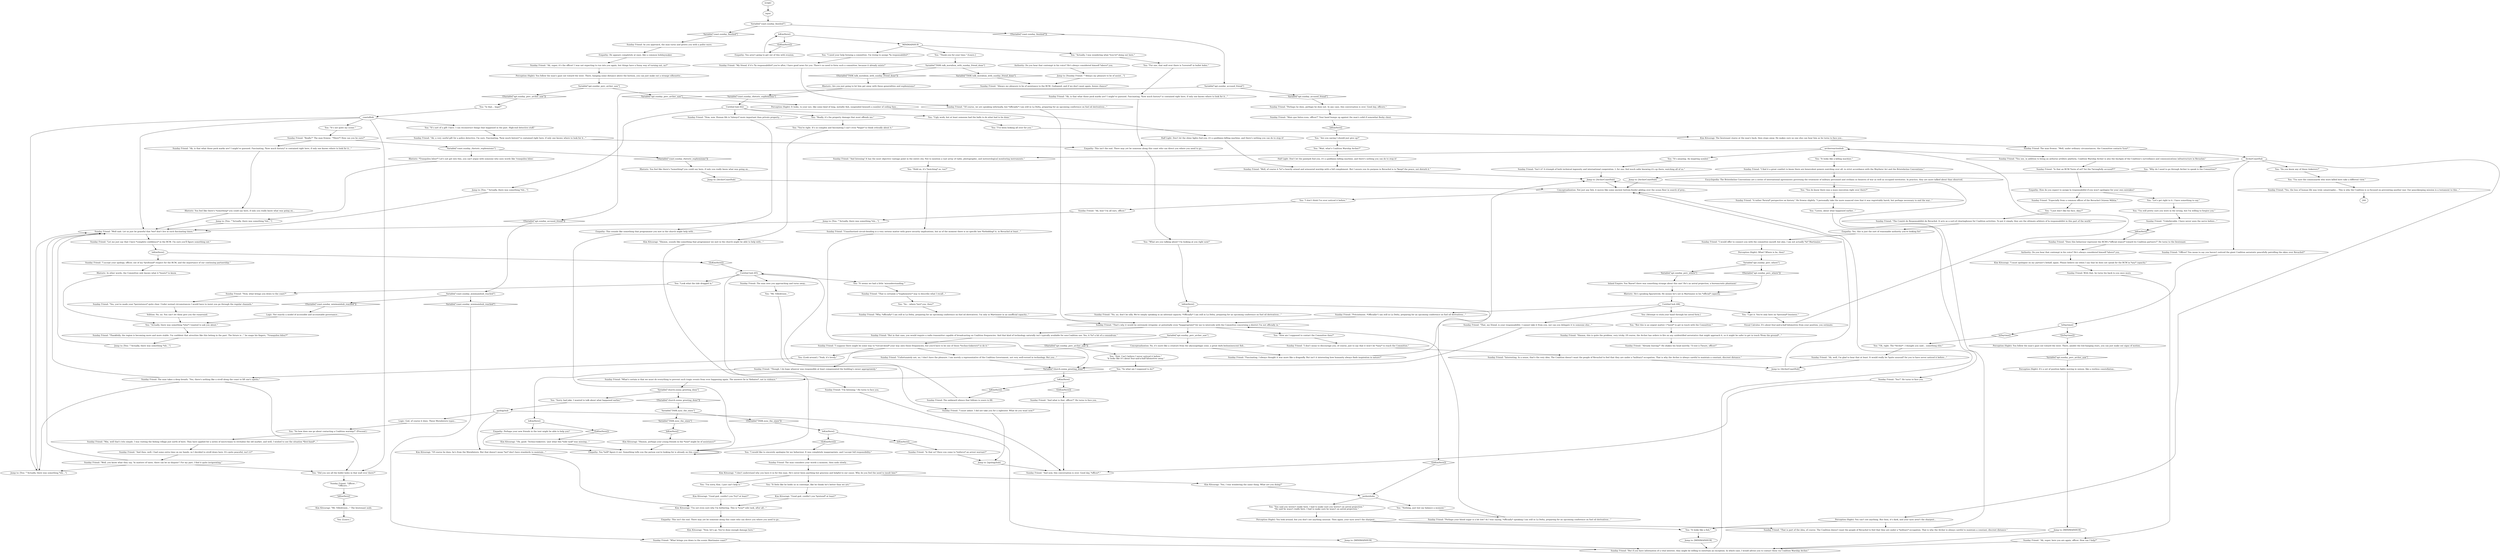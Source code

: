 # WESTCOAST / SUNDAY FRIEND
# PART OF THE MORALIST DREAM QUEST. You come across the Sunday friend enjoying the historical scenery. You also have the chance to apologise if you accused him earlier.
# ==================================================
digraph G {
	  0 [label="START"];
	  1 [label="input"];
	  2 [label="Untitled hub (05)"];
	  3 [label="Kim Kitsuragi: \"Now, let's go. You've done enough damage here.\""];
	  4 [label="You: \"I need your help forming a committee. I'm trying to assign *la responsabilité*.\""];
	  5 [label="You: \"I got it. You're only here on *personal* business.\""];
	  6 [label="Volition: No, no. You can't let them give you the runaround."];
	  7 [label="Variable[\"apt.sunday_perc_archer_saw\"]"];
	  8 [label="Variable[\"apt.sunday_perc_archer_saw\"]", shape=diamond];
	  9 [label="!(Variable[\"apt.sunday_perc_archer_saw\"])", shape=diamond];
	  10 [label="You: \"It's not quite my scene.\""];
	  11 [label="You: \"Did you see all the bullet holes in that wall over there?\""];
	  12 [label="Sunday Friend: The man takes a deep breath. \"Yes, there's nothing like a stroll along the coast to lift one's spirits.\""];
	  13 [label="Encyclopedia: The Bristelmüne Conventions are a series of international agreements governing the treatment of military personnel and civilians in theatres of war as well as occupied territories. In practice, they are more talked about than observed."];
	  14 [label="Sunday Friend: \"Unbelievable. I have never seen the nerve before...\""];
	  15 [label="Sunday Friend: \"Does this behaviour represent the RCM's *official stance* toward its Coalition partners?\" He turns to the lieutenant."];
	  16 [label="Sunday Friend: \"That is certainly a *euphemistic* way to describe what I recall...\""];
	  17 [label="Kim Kitsuragi: \"I must apologise on my partner's behalf, again. Please believe me when I say that he does not speak for the RCM in *any* capacity.\""];
	  18 [label="Empathy: He appears completely at ease, like a common holidaymaker."];
	  19 [label="Inland Empire: You *knew* there was something strange about this one! He's an astral projection, a bureaucratic phantasm!"];
	  20 [label="Untitled hub (08)"];
	  21 [label="Sunday Friend: \"Why, *officially* I am still in La Delta, preparing for an upcoming conference on fuel oil derivatives. I'm only in Martinaise in an unofficial capacity...\""];
	  22 [label="You: \"You said you weren't really here. I had to make sure you weren't an astral projection.\"\n\"He said he wasn't really here. I had to make sure he wasn't an astral projection.\""];
	  23 [label="Sunday Friend: \"Ah, well, I'm glad to hear that at least. It would really be *quite unusual* for you to have never noticed it before...\""];
	  24 [label="Jump to: [ArcherCoastHub]"];
	  25 [label="Sunday Friend: \"Ah, is that what those pock marks are? I might've guessed. Fascinating, *how much history* is contained right here, if only one knows where to look for it...\""];
	  26 [label="You: \"Ugly work, but at least someone had the balls to do what had to be done.\""];
	  27 [label="Rhetoric: You feel like there's *something* you could say here, if only you really knew what was going on..."];
	  28 [label="Variable[\"apt.sunday_accused_friend\"]"];
	  29 [label="Variable[\"apt.sunday_accused_friend\"]", shape=diamond];
	  30 [label="!(Variable[\"apt.sunday_accused_friend\"])", shape=diamond];
	  31 [label="Sunday Friend: The man considers your words a moment, then nods slowly..."];
	  32 [label="Sunday Friend: \"My friend, if it's *la responsabilité* you're after, I have good news for you: There's no need to form such a committee, because it already exists!\""];
	  33 [label="Variable[\"apt.sunday_perc_where\"]"];
	  34 [label="Variable[\"apt.sunday_perc_where\"]", shape=diamond];
	  35 [label="!(Variable[\"apt.sunday_perc_where\"])", shape=diamond];
	  36 [label="IsKimHere()"];
	  37 [label="IsKimHere()", shape=diamond];
	  38 [label="!(IsKimHere())", shape=diamond];
	  39 [label="Variable[\"coast.sunday_minimainhub_reached\"]"];
	  40 [label="Variable[\"coast.sunday_minimainhub_reached\"]", shape=diamond];
	  41 [label="!(Variable[\"coast.sunday_minimainhub_reached\"])", shape=diamond];
	  42 [label="Rhetoric: He's speaking figuratively. He means he's not in Martinaise in his *official* capacity."];
	  43 [label="You: \"Why do I need to go through Archer to speak to the Committee?\""];
	  44 [label="Perception (Sight): You follow the man's gaze out toward the west. There, amidst the low-hanging stars, you can just make out signs of motion..."];
	  45 [label="archerreactionhub"];
	  46 [label="You: \"It's amazing. An inspiring symbol.\""];
	  47 [label="Rhetoric: You feel like there's *something* you could say here, if only you really knew what was going on..."];
	  48 [label="Untitled hub (02)"];
	  49 [label="Empathy: This isn't the end. There may yet be someone along this coast who can direct you where you need to go..."];
	  50 [label="You: \"Look what the tide dragged in.\""];
	  51 [label="Sunday Friend: \"Yes?\" He turns to face you."];
	  52 [label="Perception (Sight): What? Where is he, then?"];
	  53 [label="You: (Attempt to stick your hand through his astral form.)"];
	  54 [label="Sunday Friend: \"That's why it would be extremely irregular, or potentially even *inappropriate* for me to intercede with the Committee concerning a district I'm not officially in.\""];
	  55 [label="jardorehubs"];
	  56 [label="You: \"It looks like a killing machine.\""];
	  57 [label="Sunday Friend: \"I suppose there might be some way to *circuit-bend* your way onto those frequencies, but you'd have to be one of those *techno-tinkerers* to do it.\""];
	  58 [label="You: \"Really, it's the property damage that most offends me.\""];
	  59 [label="IsKimHere()"];
	  60 [label="IsKimHere()", shape=diamond];
	  61 [label="!(IsKimHere())", shape=diamond];
	  62 [label="Sunday Friend: \"Ah, super, it's the officer! I was not expecting to run into you again, but things have a funny way of turning out, no?\""];
	  63 [label="You: \"Actually, I was wondering what *you're* doing out here.\""];
	  64 [label="You: \"Nothing, just lost my balance a moment.\""];
	  65 [label="Sunday Friend: \"Isn't it? A triumph of both technical ingenuity and international cooperation. I, for one, feel much safer knowing it's up there, watching all of us.\""];
	  66 [label="Variable[\"TASK.talk_moralism_with_sunday_friend_done\"]"];
	  67 [label="Variable[\"TASK.talk_moralism_with_sunday_friend_done\"]", shape=diamond];
	  68 [label="!(Variable[\"TASK.talk_moralism_with_sunday_friend_done\"])", shape=diamond];
	  69 [label="Sunday Friend: \"Always my pleasure to be of assistance to the RCM. Godspeed, and if we don't meet again, bonne chance!\""];
	  70 [label="Sunday Friend: \"Ah, a very useful gift for a police detective, I'm sure. Fascinating, *how much history* is contained right here, if only one knows where to look for it...\""];
	  71 [label="Kim Kitsuragi: \"Hmmm, perhaps your young friends in the *tent* might be of assistance?\""];
	  72 [label="Kim Kitsuragi: \"Mr. Villedrouin...\" The lieutenant nods."];
	  73 [label="Sunday Friend: \"I must admit. I did not take you for a sightseer. What do you want now?\""];
	  74 [label="Authority: Do you hear that contempt in his voice? He's always considered himself *above* you."];
	  75 [label="You: \"I'm sorry, Kim. I just can't help it.\""];
	  76 [label="Kim Kitsuragi: \"Good god, couldn't you *try* at least?\""];
	  77 [label="Kim Kitsuragi: \"I'm not even sure why I'm bothering. This is *your* side task, after all...\""];
	  78 [label="Empathy: Yes, this is just the sort of reasonable authority you're looking for!"];
	  79 [label="Sunday Friend: \"I would offer to connect you with the committee myself, but alas, I am not actually *in* Martinaise.\""];
	  80 [label="Perception (Sight): It looks, to your eye, like some kind of long, metallic fish, suspended beneath a number of ceiling fans..."];
	  81 [label="Jump to: [ArcherCoastHub]"];
	  82 [label="Sunday Friend: \"And then, well, I had some extra time on my hands, so I decided to stroll down here. It's quite peaceful, isn't it?\""];
	  83 [label="Variable[\"coast.sunday_finished\"]"];
	  84 [label="Variable[\"coast.sunday_finished\"]", shape=diamond];
	  85 [label="!(Variable[\"coast.sunday_finished\"])", shape=diamond];
	  86 [label="You: \"It feels like he holds us in contempt, like he thinks he's better than we are.\""];
	  87 [label="You: \"Thank you for your time.\" [Leave.]"];
	  88 [label="Sunday Friend: \"Perhaps your blood sugar is a bit low? As I was saying, *officially* speaking I am still in La Delta, preparing for an upcoming conference on fuel oil derivatives...\""];
	  89 [label="IsDaytime()"];
	  90 [label="IsDaytime()", shape=diamond];
	  91 [label="!(IsDaytime())", shape=diamond];
	  92 [label="Perception (Sight): It's a set of position lights moving in unison, like a restless constellation..."];
	  93 [label="Sunday Friend: \"Yes, the loss of human life was truly catastrophic... This is why the Coalition is so focused on preventing another war. Our peacekeeping mission is a testament to this...\""];
	  94 [label="Variable[\"TASK.sync_the_sines\"]"];
	  95 [label="Variable[\"TASK.sync_the_sines\"]", shape=diamond];
	  96 [label="!(Variable[\"TASK.sync_the_sines\"])", shape=diamond];
	  97 [label="Empathy: How do you expect to assign la responsabilité if you won't apologise for your own mistakes?"];
	  98 [label="Authority: Do you hear that contempt in his voice? He's always considered himself *above* you."];
	  99 [label="You: \"I just don't like his face, okay?\""];
	  100 [label="Kim Kitsuragi: \"Yes, I was wondering the same thing. What are you doing?\""];
	  101 [label="You: \"Are you saying I should just give up?\""];
	  102 [label="Variable[\"apt.sunday_perc_archer_saw\"]"];
	  103 [label="Variable[\"apt.sunday_perc_archer_saw\"]", shape=diamond];
	  104 [label="!(Variable[\"apt.sunday_perc_archer_saw\"])", shape=diamond];
	  105 [label="Conceptualization: No, it's more like a creature from the abyssopelagic zone, a great dark bioluminescent fish..."];
	  106 [label="Jump to: [MINIMAINHUB]"];
	  107 [label="IsKimHere()"];
	  108 [label="IsKimHere()", shape=diamond];
	  109 [label="!(IsKimHere())", shape=diamond];
	  110 [label="Sunday Friend: \"I accept your apology, officer, out of my *profound* respect for the RCM, and the importance of our continuing partnership.\""];
	  111 [label="Kim Kitsuragi: \"I don't understand why you have it in for this man. He's never been anything but gracious and helpful to our cause. Why do you feel the need to insult him?\""];
	  112 [label="Sunday Friend: The man frowns. \"Well, under ordinary circumstances, the Committee contacts *you*.\""];
	  113 [label="Sunday Friend: \"I don't mean to discourage you, of course, just to say that it won't be *easy* to reach the Committee.\""];
	  114 [label="You: \"Wait, what's Coalition Warship Archer?\""];
	  115 [label="Sunday Friend: \"Officer? You mean to say you haven't noticed the giant Coalition aerostatic peacefully patrolling the skies over Revachol?\""];
	  116 [label="Half Light: Don't let the paintjob fool you, it's a goddamn killing machine, and there's nothing you can do to stop it!"];
	  117 [label="You: \"I don't think I've ever noticed it before.\""];
	  118 [label="Sunday Friend: \"That is part of the idea, of course. The Coalition doesn't want the people of Revachol to feel that they are under a *military* occupation. That is why the Archer is always careful to maintain a constant, discreet distance.\""];
	  119 [label="You: \"So what am I supposed to do?\""];
	  120 [label="Sunday Friend: \"Though, I do hope whoever was responsible at least compensated the building's owner appropriately.\""];
	  121 [label="Empathy: This sounds like something that programmer you met in the church might help with..."];
	  122 [label="Sunday Friend: \"And what is that, officer?\" He turns to face you."];
	  123 [label="You: \"I'm still pretty sure you were in the wrong, but I'm willing to forgive you.\""];
	  124 [label="Jump to: [MINIMAINHUB]"];
	  125 [label="Sunday Friend: \"Yes, you've made your *persistence* quite clear. Under normal circumstances I would have to insist you go through the regular channels.\""];
	  126 [label="Sunday Friend: \"Hmmm, this is quite the problem, very tricky. Of course, the Archer has orders to fire on any unidentified aerostatics that might approach it, so it might be safer to get in touch *from the ground*...\""];
	  127 [label="Sunday Friend: \"Mm, well that's très simple. I was visiting the fishing village just north of here. They have applied for a series of micro-loans to revitalise the old market, and well, I wished to see the situation *first-hand*...\""];
	  128 [label="You: \"For one, that wall over there is *covered* in bullet holes.\""];
	  129 [label="Sunday Friend: \"Ah, is that what those pock marks are? I might've guessed. Fascinating, *how much history* is contained right here, if only one knows where to look for it...\""];
	  130 [label="Sunday Friend: \"Officer...\"\n\"Officers...\""];
	  131 [label="You: \"Mr. Villedrouin...\""];
	  132 [label="You: \"It seems we had a little 'misunderstanding.'\""];
	  133 [label="Kim Kitsuragi: \"Of course he does, he's from the Moralintern. But that doesn't mean *we* don't have standards to maintain...\""];
	  134 [label="Kim Kitsuragi: \"Good god, couldn't you *pretend* at least?\""];
	  135 [label="Sunday Friend: \"The Comité de Responsabilité de Revachol. It acts as a sort-of clearinghouse for Coalition activities. To put it simply, they are the ultimate arbiters of la responsabilité in this part of the world.\""];
	  136 [label="You: \"So how does one go about contacting a Coalition warship?\" (Proceed.)"];
	  137 [label="Perception (Sight): You can't see anything. But then, it's dark, and your eyes aren't the sharpest..."];
	  138 [label="You: \"Huh. Can't believe I never noticed it before.\"\n\"It looks like it's about four-and-a-half kilometres away.\""];
	  139 [label="Sunday Friend: \"You see, in addition to being an airborne artillery platform, Coalition Warship Archer is also the linchpin of the Coalition's surveillance and communications infrastructure in Revachol.\""];
	  140 [label="Jump to: [ArcherCoastHub]"];
	  141 [label="You: \"You do know there was a mass execution right over there?\""];
	  142 [label="Jump to: [You: \"\"Actually, there was something *els...\"]"];
	  143 [label="Jump to: [You: \"\"Actually, there was something *els...\"]"];
	  144 [label="Variable[\"church.soona_greeting_done\"]"];
	  145 [label="Variable[\"church.soona_greeting_done\"]", shape=diamond];
	  146 [label="!(Variable[\"church.soona_greeting_done\"])", shape=diamond];
	  147 [label="You: \"Sorry, bad joke. I wanted to talk about what happened earlier.\""];
	  148 [label="You: \"Let's get right to it. I have something to say.\""];
	  149 [label="Sunday Friend: \"Especially from a common officer of the Revachol Citizens Militia.\""];
	  150 [label="Empathy: You aren't going to get out of this with evasion."];
	  151 [label="You: \"So... where *are* you, then?\""];
	  152 [label="Sunday Friend: \"Précisément. *Officially* I am still in La Delta, preparing for an upcoming conference on fuel oil derivatives...\""];
	  153 [label="Visual Calculus: It's about four-and-a-half kilometres from your position, you estimate."];
	  154 [label="Sunday Friend: \"Well, of course it *is* a heavily armed and armoured warship with a full complement. But I assure you its purpose in Revachol is to *keep* the peace, not disturb it.\""];
	  155 [label="Sunday Friend: \"I find it a great comfort to know there are benevolent powers watching over all, in strict accordance with the Wayfarer Act and the Bristelmüne Conventions.\""];
	  156 [label="You: \"Hold on, it's *watching* us, too?\""];
	  157 [label="You: \"Do you know any of these tinkerers?\""];
	  158 [label="You: (Look around.) \"Yeah, it's lovely.\""];
	  159 [label="You: \"It's sort of a gift I have. I can reconstruct things that happened in the past. High-end detective stuff.\""];
	  160 [label="Variable[\"coast.sunday_rhetoric_euphemisms\"]"];
	  161 [label="Variable[\"coast.sunday_rhetoric_euphemisms\"]", shape=diamond];
	  162 [label="!(Variable[\"coast.sunday_rhetoric_euphemisms\"])", shape=diamond];
	  163 [label="Rhetoric: *Tranquilou bilou*? Let's not get into this, you can't argue with someone who uses words like 'tranquilou bilou'."];
	  164 [label="Jump to: [You: \"\"Actually, there was something *els...\"]"];
	  165 [label="Sunday Friend: \"Let me just say that I have *complete confidence* in the RCM. I'm sure you'll figure something out.\""];
	  166 [label="Empathy: You *will* figure it out. Something tells you the person you're looking for is already on this coast..."];
	  167 [label="You: \"I would like to sincerely apologise for my behaviour. It was completely inappropriate, and I accept full responsibility.\""];
	  168 [label="Logic: God, of course it does. These Moralintern types..."];
	  169 [label="Sunday Friend: \"Of course, we are speaking informally, but *officially* I am still in La Delta, preparing for an upcoming conference on fuel oil derivatives...\""];
	  170 [label="IsKimHere()"];
	  171 [label="IsKimHere()", shape=diamond];
	  172 [label="!(IsKimHere())", shape=diamond];
	  173 [label="Sunday Friend: \"No, no, don't be silly. We're simply speaking in an informal capacity. *Officially* I am still in La Delta, preparing for an upcoming conference on fuel oil derivatives...\""];
	  174 [label="Perception (Sight): You look around, but you don't see anything unusual. Then again, your eyes aren't the sharpest..."];
	  175 [label="You: \"Is that... legal?\""];
	  176 [label="Sunday Friend: \"Unfortunately not, no, I don't have the pleasure. I am merely a representative of the Coalition Government, not very well-versed in technology. But you...\""];
	  177 [label="You: \"I'm sure the communards who were killed here take a different view.\""];
	  178 [label="Sunday Friend: \"Now, now. Human life is *always* more important than private property...\""];
	  179 [label="You: \"You're right. It's so complex and fascinating I can't even *begin* to think critically about it.\""];
	  180 [label="Jump to: [You: \"\"Actually, there was something *els...\"]"];
	  181 [label="Jump to: [ArcherCoastHub]"];
	  182 [label="Sunday Friend: \"Is that an RCM *term of art* for the *wrongfully accused*?\""];
	  183 [label="Sunday Friend: \"Now, what brings you down to the coast?\""];
	  184 [label="Rhetoric: In other words, the Committee only knows what it *wants* to know."];
	  185 [label="ArcherCoastHub"];
	  186 [label="Conceptualization: Not just any fish, it moves like some ancient bottom-feeder gliding over the ocean floor in search of prey..."];
	  187 [label="Half Light: Don't let the shiny lights fool you, it's a goddamn killing machine, and there's nothing you can do to stop it!"];
	  188 [label="Sunday Friend: \"Fascinating. I always thought it was more like a dragonfly. But isn't it interesting how humanity always finds inspiration in nature?\""];
	  189 [label="Jump to: [MINIMAINHUB]"];
	  190 [label="Jump to: [You: \"\"Actually, there was something *els...\"]"];
	  191 [label="IsKimHere()"];
	  192 [label="IsKimHere()", shape=diamond];
	  193 [label="!(IsKimHere())", shape=diamond];
	  194 [label="Empathy: Perhaps your new friends in the tent might be able to help you?"];
	  195 [label="Kim Kitsuragi: \"Oh, good: 'Techno-tinkerers.' Just what this *side task* was missing...\""];
	  196 [label="Sunday Friend: \"Is that so? Have you come to *enforce* an arrest warrant?\""];
	  197 [label="Kim Kitsuragi: The lieutenant stares at the man's back, then steps away. He makes sure no one else can hear him as he turns to face you..."];
	  198 [label="Sunday Friend: \"Ah, super, here you are again, officer. How can I help?\""];
	  199 [label="Sunday Friend: \"What brings you down to the scenic Martinaise coast?\""];
	  200 [label="Perception (Sight): You follow the man's gaze out toward the west. There, hanging some distance above the horison, you can just make out a strange silhouette..."];
	  201 [label="You: \"Oh, right. The *Archer*. I thought you said... something else.\""];
	  202 [label="You: \"It looks like a fish.\""];
	  203 [label="Sunday Friend: \"And listening! It has the most objective vantage point in the entire city. Not to mention a vast array of radio, photographic, and meteorological monitoring instruments.\""];
	  204 [label="Sunday Friend: \"Unauthorised circuit-bending is a very serious matter with grave security implications, but as of the moment there is no specific law *forbidding* it, in Revachol at least...\""];
	  205 [label="coastalhub"];
	  206 [label="Sunday Friend: \"Well, you know what they say, 'In matters of taste, there can be no dispute'! For my part, I find it quite invigorating.\""];
	  207 [label="Sunday Friend: \"Really?\" The man frowns. \"*Here*? How can you be sure?\""];
	  208 [label="Sunday Friend: \"A rather *brutal* perspective on history.\" He frowns slightly. \"I personally take the more nuanced view that it was regrettably harsh, but perhaps necessary to end the war...\""];
	  209 [label="You: \"I've been looking all over for you.\""];
	  210 [label="Sunday Friend: \"I'm listening.\" He turns to face you."];
	  211 [label="apologyhub"];
	  212 [label="Sunday Friend: \"And now, this conversation is over. Good day, *officer*.\""];
	  213 [label="You: \"What are you talking about? I'm looking at you right now!\""];
	  214 [label="Sunday Friend: \"That, my friend, is your responsabilité. I cannot take it from you, nor can you delegate it to someone else...\""];
	  215 [label="Sunday Friend: \"What's certain is that we must do everything to prevent such tragic events from ever happening again. The answers lie in *debates*, not in violence.\""];
	  216 [label="You: \"Listen, about what happened earlier...\""];
	  217 [label="Jump to: [apologyhub]"];
	  218 [label="IsKimHere()"];
	  219 [label="IsKimHere()", shape=diamond];
	  220 [label="!(IsKimHere())", shape=diamond];
	  221 [label="MINIMAINHUB"];
	  222 [label="Sunday Friend: \"But if you have information of a vital interest, they might be willing to entertain an exception. In which case, I would advise you to contact them via Coalition Warship Archer.\""];
	  223 [label="You: \"Actually, there was something *else* I wanted to ask you about.\""];
	  224 [label="Sunday Friend: \"Well said. Let us just be grateful that *we* don't live in such fascinating times.\""];
	  225 [label="Kim Kitsuragi: \"Hmmm, sounds like something that programmer we met in the church might be able to help with...\""];
	  226 [label="Sunday Friend: The awkward silence that follows is yours to fill."];
	  227 [label="You: [Leave.]"];
	  228 [label="Sunday Friend: The man sees you approaching and turns away..."];
	  229 [label="Sunday Friend: \"Perhaps he does, perhaps he does not. In any case, this conversation is over. Good day, officers.\""];
	  230 [label="Sunday Friend: With that, he turns his back to you once more."];
	  231 [label="Sunday Friend: \"Mais que faites-vous, officer?\" Your hand bumps up against the man's solid if somewhat fleshy chest."];
	  232 [label="You: \"But this is an urgent matter. I *need* to get in touch with the Committee.\""];
	  233 [label="You: \"How am I supposed to contact the Committee then?\""];
	  234 [label="Sunday Friend: \"But in that case, you would require a radio transmitter capable of broadcasting on Coalition frequencies. And that kind of technology naturally isn't typically available for non-Coalition use. Yes, it *is* a bit of a conundrum.\""];
	  235 [label="Sunday Friend: \"Already leaving?\" He shakes his head merrily. \"À tout à l'heure, officer!\""];
	  236 [label="Rhetoric: Are you just going to let him get away with these generalities and euphemisms?"];
	  237 [label="Empathy: This isn't the end. There may yet be someone along this coast who can direct you where you need to go..."];
	  238 [label="Jump to: [Sunday Friend: \"\"Always my pleasure to be of assist...\"]"];
	  239 [label="Sunday Friend: As you approach, the man turns and greets you with a polite wave."];
	  240 [label="Logic: Not exactly a model of accessible and accountable governance..."];
	  241 [label="Sunday Friend: \"Interesting. In a sense, that's the very idea. The Coalition doesn't want the people of Revachol to feel that they are under a *military* occupation. That is why the Archer is always careful to maintain a constant, discreet distance.\""];
	  242 [label="Sunday Friend: \"Ah, bon? I'm all ears, officer.\""];
	  243 [label="Sunday Friend: \"Thankfully, the region is becoming more and more stable. I'm confident that atrocities like this belong in the past. The future is...\" he snaps his fingers, \"*tranquilou bilou!*\""];
	  0 -> 1
	  1 -> 83
	  2 -> 210
	  2 -> 228
	  2 -> 132
	  2 -> 50
	  4 -> 32
	  5 -> 153
	  6 -> 223
	  7 -> 8
	  7 -> 9
	  8 -> 80
	  9 -> 175
	  10 -> 207
	  11 -> 130
	  12 -> 224
	  12 -> 11
	  12 -> 142
	  13 -> 141
	  14 -> 219
	  15 -> 74
	  16 -> 151
	  17 -> 230
	  18 -> 62
	  19 -> 42
	  20 -> 152
	  20 -> 5
	  20 -> 53
	  20 -> 214
	  21 -> 54
	  22 -> 174
	  23 -> 81
	  24 -> 186
	  25 -> 237
	  26 -> 209
	  27 -> 224
	  28 -> 29
	  28 -> 30
	  29 -> 229
	  30 -> 39
	  31 -> 111
	  32 -> 169
	  33 -> 34
	  33 -> 35
	  34 -> 19
	  35 -> 42
	  36 -> 37
	  36 -> 38
	  37 -> 226
	  38 -> 122
	  39 -> 40
	  39 -> 41
	  40 -> 199
	  41 -> 240
	  42 -> 20
	  43 -> 140
	  44 -> 103
	  45 -> 56
	  45 -> 203
	  45 -> 139
	  45 -> 46
	  46 -> 65
	  47 -> 181
	  48 -> 180
	  48 -> 178
	  48 -> 26
	  48 -> 58
	  49 -> 3
	  50 -> 183
	  51 -> 212
	  52 -> 33
	  53 -> 232
	  54 -> 233
	  54 -> 234
	  54 -> 102
	  55 -> 64
	  55 -> 22
	  56 -> 155
	  57 -> 176
	  57 -> 120
	  57 -> 158
	  58 -> 179
	  59 -> 60
	  59 -> 61
	  60 -> 196
	  61 -> 167
	  62 -> 200
	  63 -> 128
	  64 -> 88
	  65 -> 24
	  66 -> 67
	  66 -> 68
	  67 -> 69
	  68 -> 236
	  70 -> 237
	  71 -> 166
	  72 -> 227
	  73 -> 217
	  74 -> 17
	  75 -> 76
	  76 -> 77
	  77 -> 49
	  78 -> 79
	  79 -> 52
	  80 -> 187
	  81 -> 186
	  82 -> 206
	  83 -> 84
	  83 -> 85
	  84 -> 239
	  85 -> 28
	  86 -> 134
	  87 -> 66
	  88 -> 54
	  89 -> 90
	  89 -> 91
	  90 -> 201
	  91 -> 44
	  92 -> 106
	  93 -> 244
	  94 -> 96
	  94 -> 95
	  95 -> 192
	  96 -> 59
	  97 -> 148
	  97 -> 149
	  98 -> 238
	  99 -> 135
	  100 -> 55
	  101 -> 114
	  102 -> 104
	  102 -> 105
	  103 -> 92
	  104 -> 138
	  105 -> 188
	  106 -> 222
	  107 -> 109
	  107 -> 110
	  108 -> 72
	  109 -> 2
	  110 -> 184
	  111 -> 75
	  111 -> 100
	  111 -> 86
	  112 -> 185
	  113 -> 241
	  114 -> 116
	  115 -> 89
	  116 -> 154
	  117 -> 242
	  118 -> 24
	  119 -> 215
	  120 -> 191
	  121 -> 166
	  122 -> 212
	  123 -> 14
	  124 -> 222
	  125 -> 6
	  126 -> 235
	  127 -> 82
	  128 -> 25
	  129 -> 27
	  130 -> 108
	  131 -> 73
	  132 -> 16
	  133 -> 77
	  134 -> 77
	  135 -> 78
	  136 -> 127
	  137 -> 202
	  137 -> 118
	  138 -> 119
	  139 -> 182
	  140 -> 186
	  141 -> 208
	  142 -> 224
	  143 -> 224
	  144 -> 146
	  144 -> 147
	  145 -> 36
	  146 -> 94
	  147 -> 211
	  148 -> 123
	  149 -> 99
	  150 -> 218
	  151 -> 21
	  152 -> 54
	  153 -> 45
	  154 -> 24
	  155 -> 13
	  156 -> 204
	  157 -> 177
	  158 -> 12
	  159 -> 70
	  160 -> 162
	  160 -> 163
	  161 -> 48
	  162 -> 47
	  163 -> 143
	  164 -> 224
	  165 -> 107
	  166 -> 166
	  167 -> 31
	  168 -> 136
	  169 -> 54
	  170 -> 172
	  170 -> 173
	  171 -> 101
	  172 -> 55
	  173 -> 54
	  174 -> 202
	  174 -> 118
	  175 -> 205
	  176 -> 145
	  177 -> 93
	  178 -> 121
	  179 -> 225
	  180 -> 224
	  181 -> 186
	  182 -> 97
	  183 -> 125
	  184 -> 223
	  185 -> 43
	  185 -> 137
	  185 -> 115
	  185 -> 157
	  186 -> 117
	  187 -> 154
	  188 -> 24
	  189 -> 222
	  190 -> 224
	  191 -> 193
	  191 -> 194
	  192 -> 71
	  193 -> 195
	  194 -> 166
	  195 -> 166
	  196 -> 217
	  197 -> 112
	  198 -> 222
	  199 -> 222
	  200 -> 7
	  201 -> 23
	  202 -> 189
	  203 -> 156
	  204 -> 145
	  205 -> 224
	  205 -> 10
	  205 -> 11
	  205 -> 142
	  205 -> 159
	  206 -> 224
	  206 -> 11
	  206 -> 142
	  207 -> 160
	  207 -> 129
	  208 -> 216
	  209 -> 197
	  210 -> 212
	  211 -> 168
	  211 -> 124
	  211 -> 133
	  213 -> 170
	  214 -> 145
	  215 -> 144
	  216 -> 51
	  217 -> 212
	  218 -> 220
	  218 -> 221
	  219 -> 15
	  220 -> 150
	  221 -> 4
	  221 -> 87
	  221 -> 63
	  222 -> 186
	  223 -> 243
	  224 -> 165
	  225 -> 166
	  226 -> 2
	  228 -> 131
	  229 -> 231
	  230 -> 198
	  231 -> 171
	  232 -> 126
	  233 -> 113
	  234 -> 57
	  236 -> 161
	  237 -> 213
	  238 -> 69
	  239 -> 18
	  240 -> 223
	  241 -> 81
	  242 -> 190
	  243 -> 164
}


